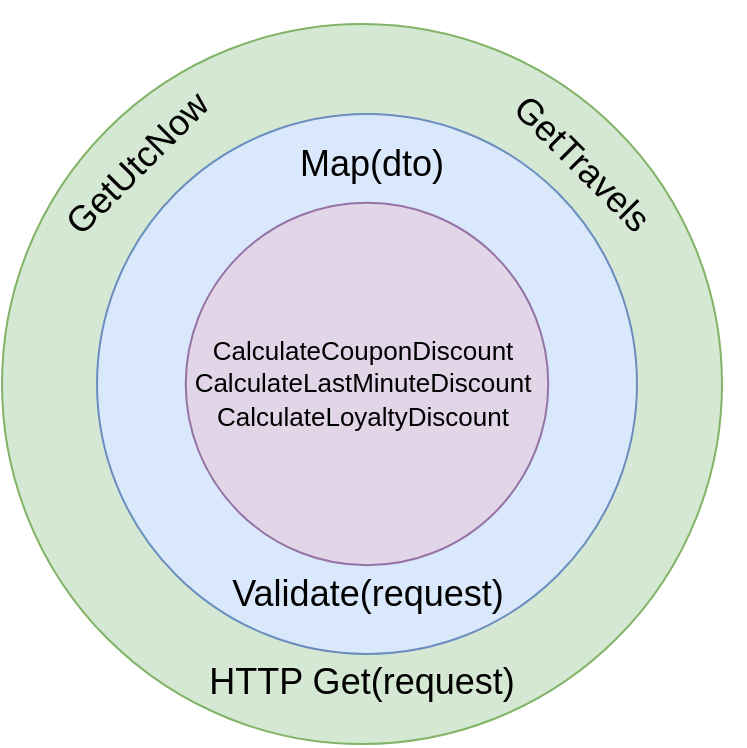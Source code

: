 <mxfile version="14.6.13" type="device"><diagram id="KPp3YLkypVr_21QJgC33" name="Page-1"><mxGraphModel dx="934" dy="500" grid="1" gridSize="10" guides="1" tooltips="1" connect="1" arrows="1" fold="1" page="1" pageScale="1" pageWidth="850" pageHeight="1100" math="0" shadow="0"><root><mxCell id="0"/><mxCell id="1" parent="0"/><mxCell id="s8kK64dnBOte2ZguD3vz-1" value="" style="ellipse;whiteSpace=wrap;html=1;aspect=fixed;fillColor=#d5e8d4;strokeColor=#82b366;" vertex="1" parent="1"><mxGeometry x="240" y="120" width="360" height="360" as="geometry"/></mxCell><mxCell id="s8kK64dnBOte2ZguD3vz-2" value="" style="ellipse;whiteSpace=wrap;html=1;aspect=fixed;fillColor=#dae8fc;strokeColor=#6c8ebf;" vertex="1" parent="1"><mxGeometry x="287.5" y="165" width="270" height="270" as="geometry"/></mxCell><mxCell id="s8kK64dnBOte2ZguD3vz-3" value="" style="ellipse;whiteSpace=wrap;html=1;aspect=fixed;fillColor=#e1d5e7;strokeColor=#9673a6;" vertex="1" parent="1"><mxGeometry x="331.88" y="209.38" width="181.25" height="181.25" as="geometry"/></mxCell><mxCell id="s8kK64dnBOte2ZguD3vz-4" value="&lt;font style=&quot;font-size: 18px&quot;&gt;GetTravels&lt;/font&gt;" style="text;html=1;strokeColor=none;fillColor=none;align=center;verticalAlign=middle;whiteSpace=wrap;rounded=0;rotation=45;" vertex="1" parent="1"><mxGeometry x="425" y="180.0" width="210" height="20" as="geometry"/></mxCell><mxCell id="s8kK64dnBOte2ZguD3vz-5" value="&lt;font style=&quot;font-size: 18px&quot;&gt;GetUtcNow&lt;/font&gt;" style="text;html=1;strokeColor=none;fillColor=none;align=center;verticalAlign=middle;whiteSpace=wrap;rounded=0;rotation=-45;" vertex="1" parent="1"><mxGeometry x="287.5" y="170" width="40" height="40" as="geometry"/></mxCell><mxCell id="s8kK64dnBOte2ZguD3vz-7" value="&lt;font style=&quot;font-size: 18px&quot;&gt;HTTP Get(request)&lt;/font&gt;" style="text;html=1;strokeColor=none;fillColor=none;align=center;verticalAlign=middle;whiteSpace=wrap;rounded=0;rotation=0;" vertex="1" parent="1"><mxGeometry x="305" y="439" width="230" height="20" as="geometry"/></mxCell><mxCell id="s8kK64dnBOte2ZguD3vz-8" value="&lt;font style=&quot;font-size: 18px&quot;&gt;Map(dto)&lt;/font&gt;" style="text;html=1;strokeColor=none;fillColor=none;align=center;verticalAlign=middle;whiteSpace=wrap;rounded=0;rotation=0;" vertex="1" parent="1"><mxGeometry x="360" y="170" width="130" height="40" as="geometry"/></mxCell><mxCell id="s8kK64dnBOte2ZguD3vz-10" value="&lt;font style=&quot;font-size: 18px&quot;&gt;Validate(request)&lt;/font&gt;" style="text;html=1;strokeColor=none;fillColor=none;align=center;verticalAlign=middle;whiteSpace=wrap;rounded=0;rotation=0;" vertex="1" parent="1"><mxGeometry x="357.5" y="384" width="130" height="42.5" as="geometry"/></mxCell><mxCell id="s8kK64dnBOte2ZguD3vz-11" value="&lt;font style=&quot;font-size: 13px&quot;&gt;CalculateCouponDiscount&lt;br&gt;CalculateLastMinuteDiscount&lt;br&gt;CalculateLoyaltyDiscount&lt;/font&gt;&lt;span style=&quot;color: rgba(0 , 0 , 0 , 0) ; font-family: monospace ; font-size: 15px&quot;&gt;&lt;br&gt;&lt;/span&gt;" style="text;html=1;strokeColor=none;fillColor=none;align=center;verticalAlign=middle;whiteSpace=wrap;rounded=0;rotation=0;" vertex="1" parent="1"><mxGeometry x="338.75" y="275" width="162.5" height="50" as="geometry"/></mxCell></root></mxGraphModel></diagram></mxfile>